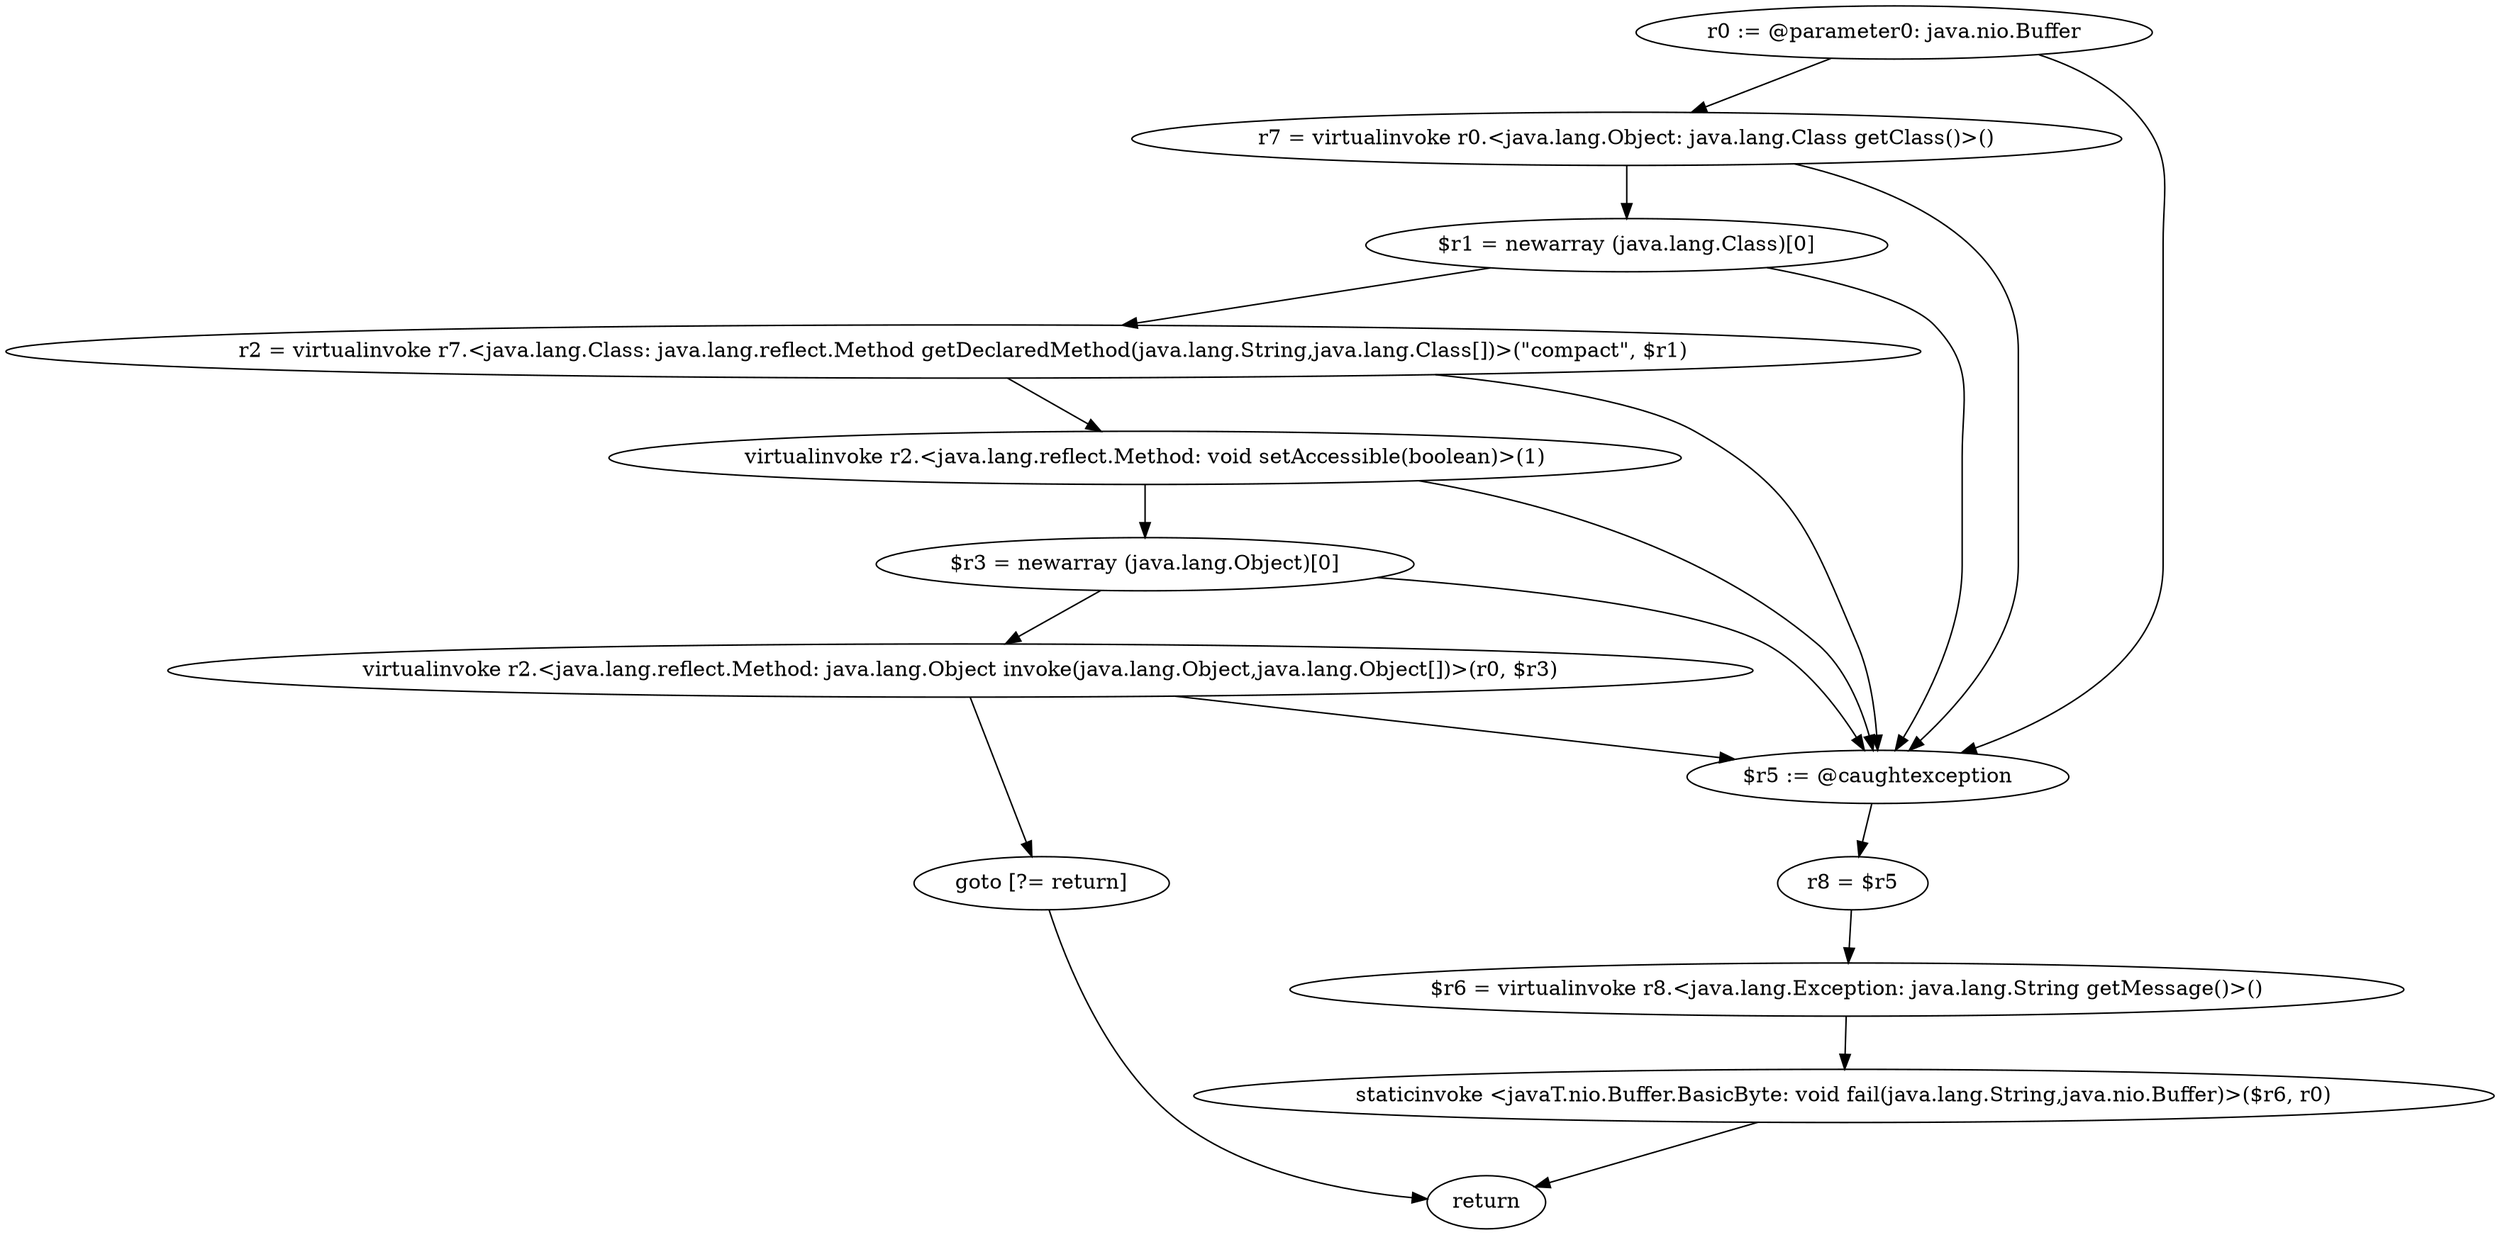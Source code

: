 digraph "unitGraph" {
    "r0 := @parameter0: java.nio.Buffer"
    "r7 = virtualinvoke r0.<java.lang.Object: java.lang.Class getClass()>()"
    "$r1 = newarray (java.lang.Class)[0]"
    "r2 = virtualinvoke r7.<java.lang.Class: java.lang.reflect.Method getDeclaredMethod(java.lang.String,java.lang.Class[])>(\"compact\", $r1)"
    "virtualinvoke r2.<java.lang.reflect.Method: void setAccessible(boolean)>(1)"
    "$r3 = newarray (java.lang.Object)[0]"
    "virtualinvoke r2.<java.lang.reflect.Method: java.lang.Object invoke(java.lang.Object,java.lang.Object[])>(r0, $r3)"
    "goto [?= return]"
    "$r5 := @caughtexception"
    "r8 = $r5"
    "$r6 = virtualinvoke r8.<java.lang.Exception: java.lang.String getMessage()>()"
    "staticinvoke <javaT.nio.Buffer.BasicByte: void fail(java.lang.String,java.nio.Buffer)>($r6, r0)"
    "return"
    "r0 := @parameter0: java.nio.Buffer"->"r7 = virtualinvoke r0.<java.lang.Object: java.lang.Class getClass()>()";
    "r0 := @parameter0: java.nio.Buffer"->"$r5 := @caughtexception";
    "r7 = virtualinvoke r0.<java.lang.Object: java.lang.Class getClass()>()"->"$r1 = newarray (java.lang.Class)[0]";
    "r7 = virtualinvoke r0.<java.lang.Object: java.lang.Class getClass()>()"->"$r5 := @caughtexception";
    "$r1 = newarray (java.lang.Class)[0]"->"r2 = virtualinvoke r7.<java.lang.Class: java.lang.reflect.Method getDeclaredMethod(java.lang.String,java.lang.Class[])>(\"compact\", $r1)";
    "$r1 = newarray (java.lang.Class)[0]"->"$r5 := @caughtexception";
    "r2 = virtualinvoke r7.<java.lang.Class: java.lang.reflect.Method getDeclaredMethod(java.lang.String,java.lang.Class[])>(\"compact\", $r1)"->"virtualinvoke r2.<java.lang.reflect.Method: void setAccessible(boolean)>(1)";
    "r2 = virtualinvoke r7.<java.lang.Class: java.lang.reflect.Method getDeclaredMethod(java.lang.String,java.lang.Class[])>(\"compact\", $r1)"->"$r5 := @caughtexception";
    "virtualinvoke r2.<java.lang.reflect.Method: void setAccessible(boolean)>(1)"->"$r3 = newarray (java.lang.Object)[0]";
    "virtualinvoke r2.<java.lang.reflect.Method: void setAccessible(boolean)>(1)"->"$r5 := @caughtexception";
    "$r3 = newarray (java.lang.Object)[0]"->"virtualinvoke r2.<java.lang.reflect.Method: java.lang.Object invoke(java.lang.Object,java.lang.Object[])>(r0, $r3)";
    "$r3 = newarray (java.lang.Object)[0]"->"$r5 := @caughtexception";
    "virtualinvoke r2.<java.lang.reflect.Method: java.lang.Object invoke(java.lang.Object,java.lang.Object[])>(r0, $r3)"->"goto [?= return]";
    "virtualinvoke r2.<java.lang.reflect.Method: java.lang.Object invoke(java.lang.Object,java.lang.Object[])>(r0, $r3)"->"$r5 := @caughtexception";
    "goto [?= return]"->"return";
    "$r5 := @caughtexception"->"r8 = $r5";
    "r8 = $r5"->"$r6 = virtualinvoke r8.<java.lang.Exception: java.lang.String getMessage()>()";
    "$r6 = virtualinvoke r8.<java.lang.Exception: java.lang.String getMessage()>()"->"staticinvoke <javaT.nio.Buffer.BasicByte: void fail(java.lang.String,java.nio.Buffer)>($r6, r0)";
    "staticinvoke <javaT.nio.Buffer.BasicByte: void fail(java.lang.String,java.nio.Buffer)>($r6, r0)"->"return";
}
